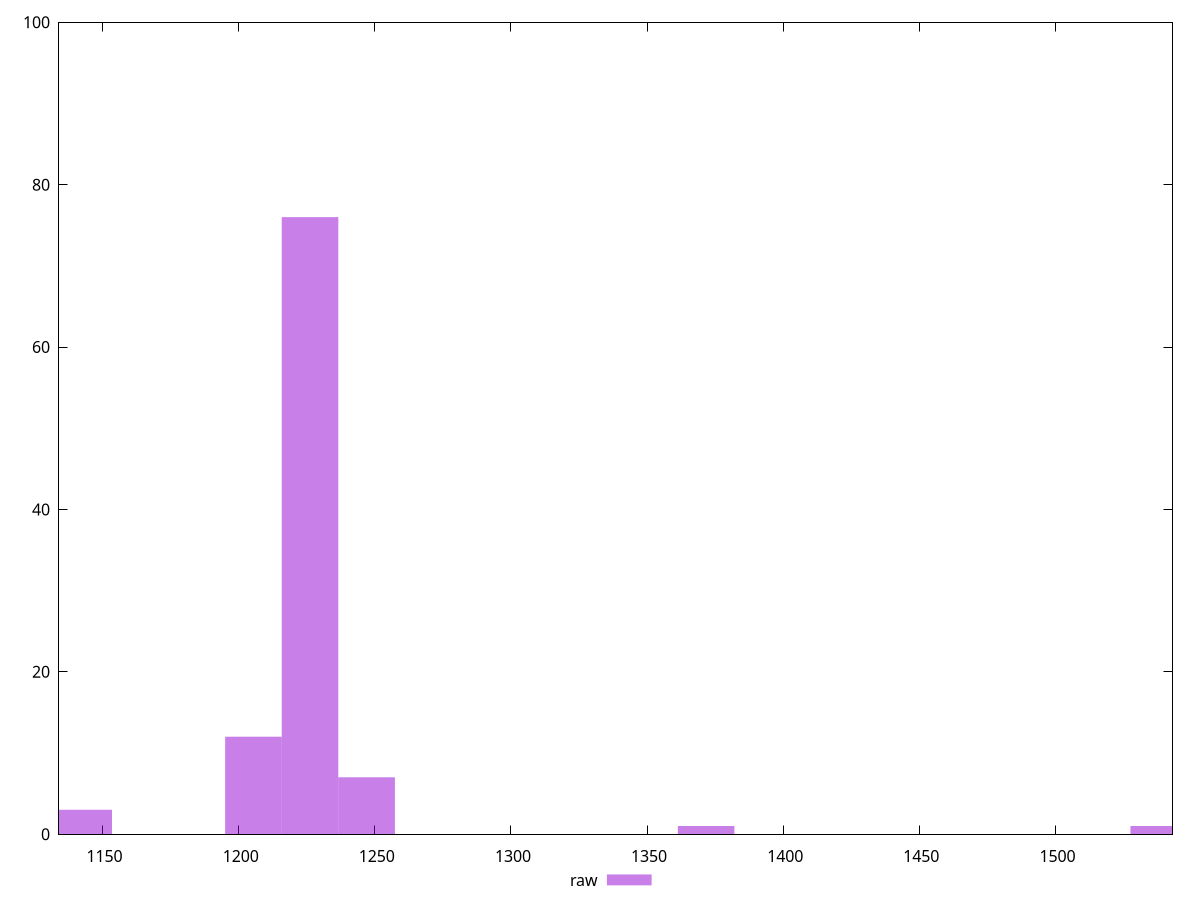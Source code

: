 reset

$raw <<EOF
1537.9546071102968 1
1205.423881248611 12
1226.2070516149665 76
1143.074370149545 3
1246.9902219813218 7
1371.689244179454 1
EOF

set key outside below
set boxwidth 20.783170366355364
set xrange [1134:1543]
set yrange [0:100]
set trange [0:100]
set style fill transparent solid 0.5 noborder
set terminal svg size 640, 490 enhanced background rgb 'white'
set output "reports/report_00030_2021-02-24T20-42-31.540Z/uses-rel-preload/samples/music/raw/histogram.svg"

plot $raw title "raw" with boxes

reset
